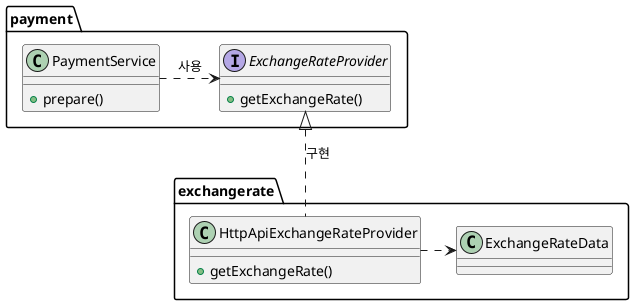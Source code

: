 @startuml
package payment {
    class PaymentService {
        + prepare()
    }
    interface ExchangeRateProvider {
        + getExchangeRate()
    }
}

package exchangerate {
    class HttpApiExchangeRateProvider {
        + getExchangeRate()
    }

    class ExchangeRateData {
    }
}

PaymentService .r.> ExchangeRateProvider : 사용
ExchangeRateProvider <|.d. HttpApiExchangeRateProvider : 구현
HttpApiExchangeRateProvider .r.> ExchangeRateData

'PaymentService ..> HttpApiExchangeRateProvider #red;line.dotted;text:red : 런타임\n의존관계
@enduml